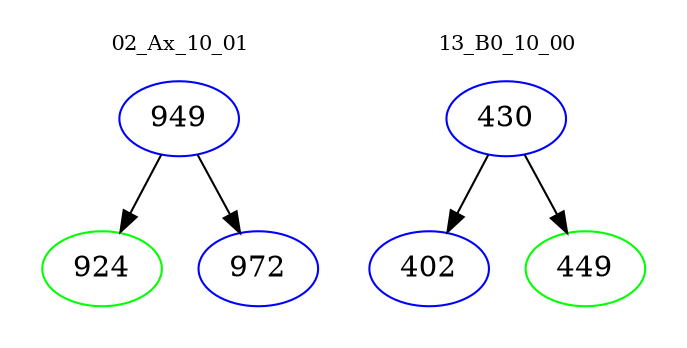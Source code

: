 digraph{
subgraph cluster_0 {
color = white
label = "02_Ax_10_01";
fontsize=10;
T0_949 [label="949", color="blue"]
T0_949 -> T0_924 [color="black"]
T0_924 [label="924", color="green"]
T0_949 -> T0_972 [color="black"]
T0_972 [label="972", color="blue"]
}
subgraph cluster_1 {
color = white
label = "13_B0_10_00";
fontsize=10;
T1_430 [label="430", color="blue"]
T1_430 -> T1_402 [color="black"]
T1_402 [label="402", color="blue"]
T1_430 -> T1_449 [color="black"]
T1_449 [label="449", color="green"]
}
}
